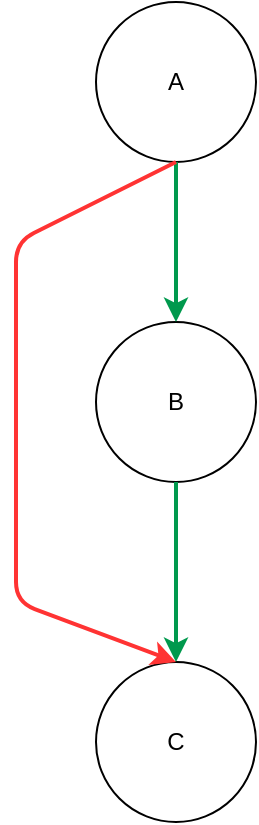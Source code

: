 <mxfile version="14.1.8" type="device"><diagram id="nvClH9c4zqVEqiSP62Gf" name="Страница 1"><mxGraphModel dx="1106" dy="807" grid="1" gridSize="10" guides="1" tooltips="1" connect="1" arrows="1" fold="1" page="1" pageScale="1" pageWidth="827" pageHeight="1169" math="0" shadow="0"><root><mxCell id="0"/><mxCell id="1" parent="0"/><mxCell id="B_xcL4i9vBr9qxRmHei9-1" value="" style="ellipse;whiteSpace=wrap;html=1;aspect=fixed;" vertex="1" parent="1"><mxGeometry x="330" y="190" width="80" height="80" as="geometry"/></mxCell><mxCell id="B_xcL4i9vBr9qxRmHei9-2" value="" style="ellipse;whiteSpace=wrap;html=1;aspect=fixed;" vertex="1" parent="1"><mxGeometry x="330" y="350" width="80" height="80" as="geometry"/></mxCell><mxCell id="B_xcL4i9vBr9qxRmHei9-3" value="" style="ellipse;whiteSpace=wrap;html=1;aspect=fixed;" vertex="1" parent="1"><mxGeometry x="330" y="520" width="80" height="80" as="geometry"/></mxCell><mxCell id="B_xcL4i9vBr9qxRmHei9-4" value="" style="endArrow=classic;html=1;strokeWidth=2;exitX=0.5;exitY=1;exitDx=0;exitDy=0;entryX=0.5;entryY=0;entryDx=0;entryDy=0;fillColor=#008a00;strokeColor=#00994D;" edge="1" parent="1" source="B_xcL4i9vBr9qxRmHei9-1" target="B_xcL4i9vBr9qxRmHei9-2"><mxGeometry width="50" height="50" relative="1" as="geometry"><mxPoint x="390" y="440" as="sourcePoint"/><mxPoint x="440" y="390" as="targetPoint"/></mxGeometry></mxCell><mxCell id="B_xcL4i9vBr9qxRmHei9-5" value="" style="endArrow=classic;html=1;strokeWidth=2;exitX=0.5;exitY=1;exitDx=0;exitDy=0;fillColor=#008a00;strokeColor=#00994D;" edge="1" parent="1" source="B_xcL4i9vBr9qxRmHei9-2" target="B_xcL4i9vBr9qxRmHei9-3"><mxGeometry width="50" height="50" relative="1" as="geometry"><mxPoint x="380" y="280" as="sourcePoint"/><mxPoint x="380" y="360" as="targetPoint"/></mxGeometry></mxCell><mxCell id="B_xcL4i9vBr9qxRmHei9-6" value="" style="endArrow=classic;html=1;strokeWidth=2;exitX=0.5;exitY=1;exitDx=0;exitDy=0;fillColor=#008a00;strokeColor=#FF3333;" edge="1" parent="1" source="B_xcL4i9vBr9qxRmHei9-1"><mxGeometry width="50" height="50" relative="1" as="geometry"><mxPoint x="380" y="440" as="sourcePoint"/><mxPoint x="370" y="520" as="targetPoint"/><Array as="points"><mxPoint x="290" y="310"/><mxPoint x="290" y="410"/><mxPoint x="290" y="490"/></Array></mxGeometry></mxCell><mxCell id="B_xcL4i9vBr9qxRmHei9-7" value="A" style="text;html=1;strokeColor=none;fillColor=none;align=center;verticalAlign=middle;whiteSpace=wrap;rounded=0;" vertex="1" parent="1"><mxGeometry x="350" y="220" width="40" height="20" as="geometry"/></mxCell><mxCell id="B_xcL4i9vBr9qxRmHei9-8" value="B" style="text;html=1;strokeColor=none;fillColor=none;align=center;verticalAlign=middle;whiteSpace=wrap;rounded=0;" vertex="1" parent="1"><mxGeometry x="350" y="380" width="40" height="20" as="geometry"/></mxCell><mxCell id="B_xcL4i9vBr9qxRmHei9-9" value="C" style="text;html=1;strokeColor=none;fillColor=none;align=center;verticalAlign=middle;whiteSpace=wrap;rounded=0;" vertex="1" parent="1"><mxGeometry x="350" y="550" width="40" height="20" as="geometry"/></mxCell></root></mxGraphModel></diagram></mxfile>